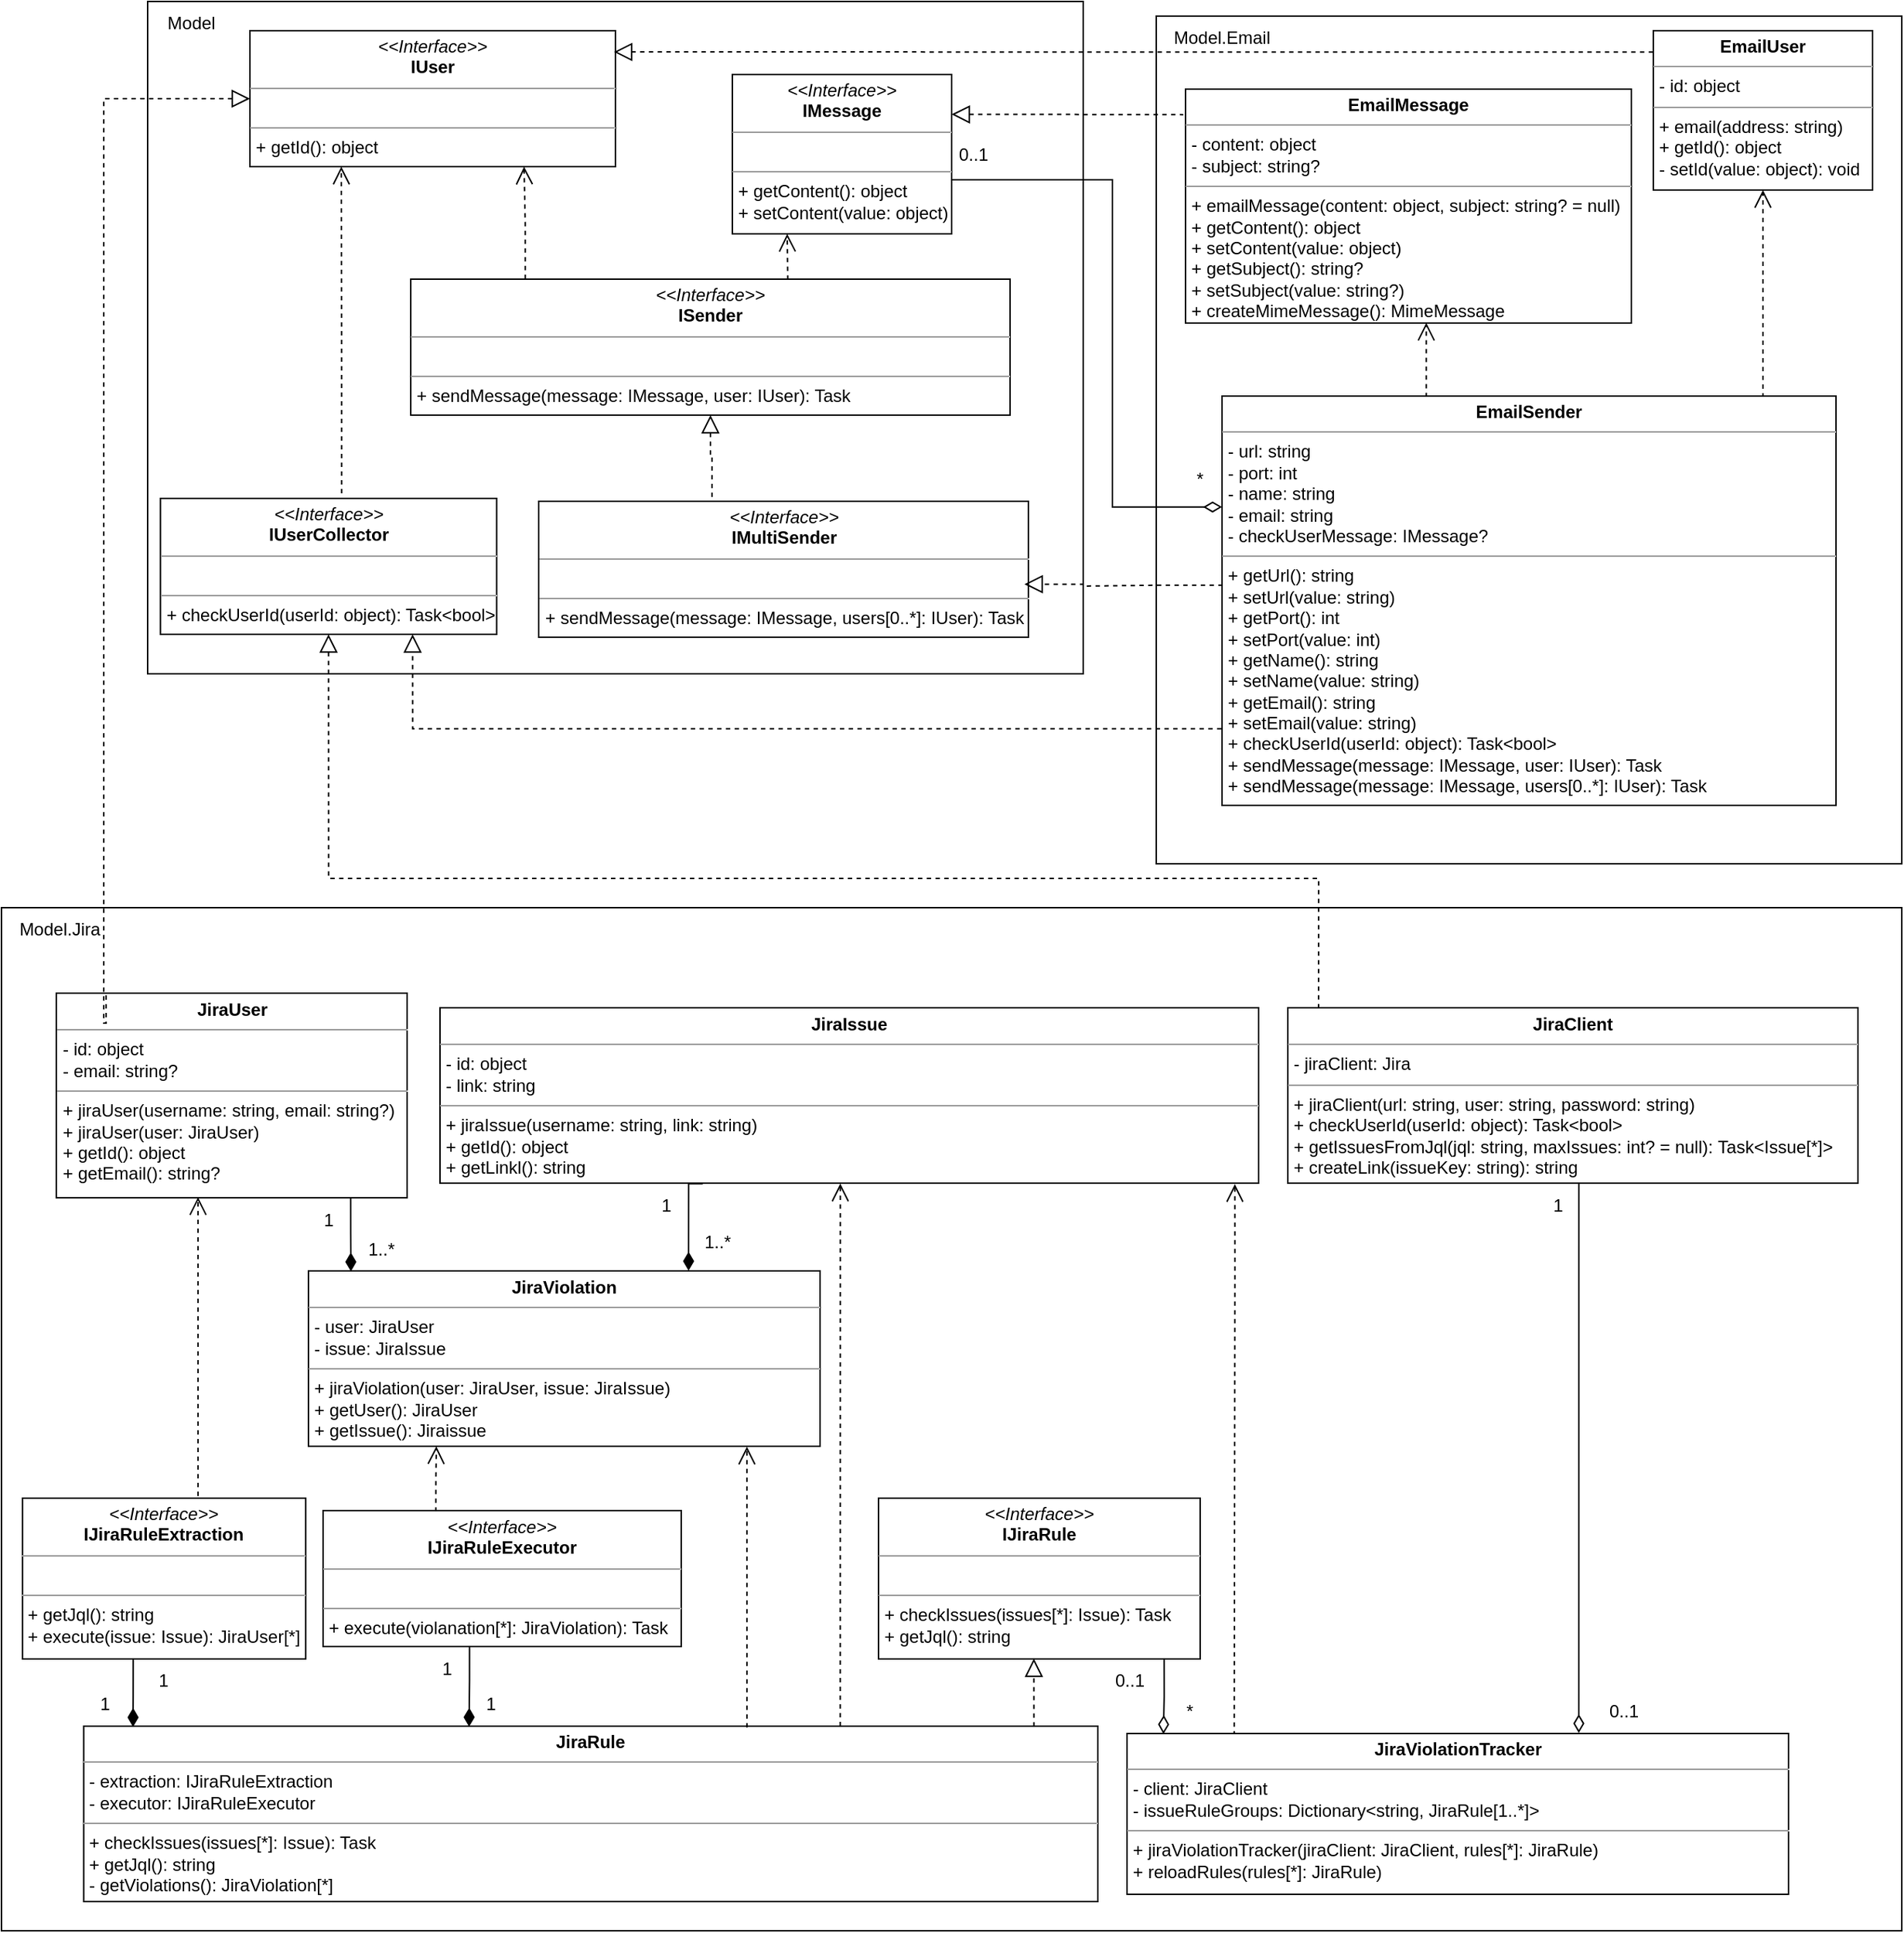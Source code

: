 <mxfile version="24.8.4" pages="2">
  <diagram name="Class" id="PvWQCgipOb04KkR0g_U6">
    <mxGraphModel dx="1975" dy="1097" grid="1" gridSize="10" guides="1" tooltips="1" connect="1" arrows="1" fold="1" page="1" pageScale="1" pageWidth="850" pageHeight="1100" background="none" math="0" shadow="0">
      <root>
        <mxCell id="0" />
        <mxCell id="1" parent="0" />
        <mxCell id="M7qBrIGJbLVV2UQd1HQU-116" value="" style="rounded=0;whiteSpace=wrap;html=1;gradientColor=none;fillStyle=zigzag-line;fillColor=none;" parent="1" vertex="1">
          <mxGeometry x="850" y="20" width="510" height="580" as="geometry" />
        </mxCell>
        <mxCell id="M7qBrIGJbLVV2UQd1HQU-115" value="" style="rounded=0;whiteSpace=wrap;html=1;gradientColor=none;fillStyle=zigzag-line;fillColor=none;" parent="1" vertex="1">
          <mxGeometry x="160" y="10" width="640" height="460" as="geometry" />
        </mxCell>
        <mxCell id="M7qBrIGJbLVV2UQd1HQU-154" value="" style="rounded=0;whiteSpace=wrap;html=1;fillStyle=zigzag-line;fillColor=none;" parent="1" vertex="1">
          <mxGeometry x="60" y="630" width="1300" height="700" as="geometry" />
        </mxCell>
        <mxCell id="5d2195bd80daf111-20" value="&lt;p style=&quot;margin:0px;margin-top:4px;text-align:center;&quot;&gt;&lt;b&gt;EmailMessage&lt;/b&gt;&lt;/p&gt;&lt;hr size=&quot;1&quot;&gt;&lt;p style=&quot;margin:0px;margin-left:4px;&quot;&gt;- content: object&lt;br&gt;- subject: string?&lt;/p&gt;&lt;hr size=&quot;1&quot;&gt;&lt;p style=&quot;margin: 0px 0px 0px 4px;&quot;&gt;+&amp;nbsp;&lt;span style=&quot;background-color: initial; text-align: center;&quot;&gt;emailMessage(&lt;/span&gt;&lt;span style=&quot;background-color: initial;&quot;&gt;content: object, subject:&amp;nbsp;&lt;/span&gt;&lt;span style=&quot;text-align: center; background-color: initial;&quot;&gt;string?&lt;/span&gt;&lt;span style=&quot;background-color: initial;&quot;&gt;&amp;nbsp;= null&lt;/span&gt;&lt;span style=&quot;background-color: initial; text-align: center;&quot;&gt;)&lt;/span&gt;&lt;/p&gt;&lt;p style=&quot;margin: 0px 0px 0px 4px;&quot;&gt;+ getContent(): object&lt;br&gt;&lt;/p&gt;&lt;p style=&quot;margin: 0px 0px 0px 4px;&quot;&gt;+ setContent(value: object)&lt;/p&gt;&lt;p style=&quot;margin: 0px 0px 0px 4px;&quot;&gt;+ getSubject(): string?&lt;br&gt;&lt;/p&gt;&lt;p style=&quot;margin: 0px 0px 0px 4px;&quot;&gt;+ setSubject(value:&amp;nbsp;&lt;span style=&quot;background-color: initial;&quot;&gt;string?&lt;/span&gt;&lt;span style=&quot;background-color: initial;&quot;&gt;)&lt;/span&gt;&lt;/p&gt;&lt;p style=&quot;margin: 0px 0px 0px 4px;&quot;&gt;+ createMimeMessage(): MimeMessage&lt;/p&gt;" style="verticalAlign=top;align=left;overflow=fill;fontSize=12;fontFamily=Helvetica;html=1;rounded=0;shadow=0;comic=0;labelBackgroundColor=none;strokeWidth=1" parent="1" vertex="1">
          <mxGeometry x="870" y="70" width="305" height="160" as="geometry" />
        </mxCell>
        <mxCell id="M7qBrIGJbLVV2UQd1HQU-99" style="edgeStyle=orthogonalEdgeStyle;rounded=0;orthogonalLoop=1;jettySize=auto;html=1;exitX=0.191;exitY=-0.002;exitDx=0;exitDy=0;entryX=0.75;entryY=1;entryDx=0;entryDy=0;endArrow=open;endFill=0;dashed=1;endSize=10;exitPerimeter=0;" parent="1" source="M7qBrIGJbLVV2UQd1HQU-5" target="5d2195bd80daf111-18" edge="1">
          <mxGeometry relative="1" as="geometry" />
        </mxCell>
        <mxCell id="M7qBrIGJbLVV2UQd1HQU-103" style="edgeStyle=orthogonalEdgeStyle;rounded=0;orthogonalLoop=1;jettySize=auto;html=1;exitX=0.629;exitY=0.004;exitDx=0;exitDy=0;entryX=0.25;entryY=1;entryDx=0;entryDy=0;endArrow=open;endFill=0;endSize=10;dashed=1;exitPerimeter=0;" parent="1" source="M7qBrIGJbLVV2UQd1HQU-5" target="M7qBrIGJbLVV2UQd1HQU-3" edge="1">
          <mxGeometry relative="1" as="geometry" />
        </mxCell>
        <mxCell id="M7qBrIGJbLVV2UQd1HQU-5" value="&lt;p style=&quot;margin:0px;margin-top:4px;text-align:center;&quot;&gt;&lt;i&gt;&amp;lt;&amp;lt;Interface&amp;gt;&amp;gt;&lt;/i&gt;&lt;br&gt;&lt;b&gt;ISender&lt;/b&gt;&lt;/p&gt;&lt;hr size=&quot;1&quot;&gt;&lt;p style=&quot;margin:0px;margin-left:4px;&quot;&gt;&lt;br&gt;&lt;/p&gt;&lt;hr size=&quot;1&quot;&gt;&lt;p style=&quot;margin:0px;margin-left:4px;&quot;&gt;+ sendMessage(message:&amp;nbsp;&lt;span style=&quot;background-color: initial;&quot;&gt;IMessage&lt;/span&gt;&lt;span style=&quot;background-color: initial;&quot;&gt;, user:&amp;nbsp;&lt;/span&gt;&lt;span style=&quot;background-color: initial;&quot;&gt;IUser&lt;/span&gt;&lt;span style=&quot;background-color: initial;&quot;&gt;): Task&lt;/span&gt;&lt;/p&gt;" style="verticalAlign=top;align=left;overflow=fill;fontSize=12;fontFamily=Helvetica;html=1;rounded=0;shadow=0;comic=0;labelBackgroundColor=none;strokeWidth=1" parent="1" vertex="1">
          <mxGeometry x="340" y="200" width="410" height="93" as="geometry" />
        </mxCell>
        <mxCell id="M7qBrIGJbLVV2UQd1HQU-106" style="edgeStyle=orthogonalEdgeStyle;rounded=0;orthogonalLoop=1;jettySize=auto;html=1;exitX=1;exitY=0.25;exitDx=0;exitDy=0;entryX=-0.005;entryY=0.109;entryDx=0;entryDy=0;endArrow=none;endFill=0;startArrow=block;startFill=0;dashed=1;endSize=6;startSize=10;entryPerimeter=0;" parent="1" source="M7qBrIGJbLVV2UQd1HQU-3" target="5d2195bd80daf111-20" edge="1">
          <mxGeometry relative="1" as="geometry" />
        </mxCell>
        <mxCell id="M7qBrIGJbLVV2UQd1HQU-117" style="edgeStyle=orthogonalEdgeStyle;rounded=0;orthogonalLoop=1;jettySize=auto;html=1;exitX=1;exitY=0.75;exitDx=0;exitDy=0;entryX=0;entryY=0.271;entryDx=0;entryDy=0;endArrow=diamondThin;endFill=0;endSize=10;entryPerimeter=0;" parent="1" source="M7qBrIGJbLVV2UQd1HQU-3" target="M7qBrIGJbLVV2UQd1HQU-21" edge="1">
          <mxGeometry relative="1" as="geometry">
            <Array as="points">
              <mxPoint x="710" y="132" />
              <mxPoint x="820" y="132" />
              <mxPoint x="820" y="356" />
            </Array>
          </mxGeometry>
        </mxCell>
        <mxCell id="M7qBrIGJbLVV2UQd1HQU-3" value="&lt;p style=&quot;margin:0px;margin-top:4px;text-align:center;&quot;&gt;&lt;i&gt;&amp;lt;&amp;lt;Interface&amp;gt;&amp;gt;&lt;/i&gt;&lt;br&gt;&lt;b&gt;IMessage&lt;/b&gt;&lt;/p&gt;&lt;hr size=&quot;1&quot;&gt;&lt;p style=&quot;margin:0px;margin-left:4px;&quot;&gt;&lt;br&gt;&lt;/p&gt;&lt;hr size=&quot;1&quot;&gt;&lt;p style=&quot;margin:0px;margin-left:4px;&quot;&gt;+ getContent(): object&lt;br&gt;&lt;/p&gt;&lt;p style=&quot;margin:0px;margin-left:4px;&quot;&gt;+ setContent(value:&amp;nbsp;&lt;span style=&quot;background-color: initial;&quot;&gt;object&lt;/span&gt;&lt;span style=&quot;background-color: initial;&quot;&gt;)&lt;/span&gt;&lt;/p&gt;" style="verticalAlign=top;align=left;overflow=fill;fontSize=12;fontFamily=Helvetica;html=1;rounded=0;shadow=0;comic=0;labelBackgroundColor=none;strokeWidth=1" parent="1" vertex="1">
          <mxGeometry x="560" y="60" width="150" height="109" as="geometry" />
        </mxCell>
        <mxCell id="M7qBrIGJbLVV2UQd1HQU-14" style="edgeStyle=orthogonalEdgeStyle;rounded=0;orthogonalLoop=1;jettySize=auto;html=1;exitX=0.354;exitY=0.032;exitDx=0;exitDy=0;entryX=0.5;entryY=1;entryDx=0;entryDy=0;dashed=1;endArrow=block;endFill=0;endSize=10;exitPerimeter=0;" parent="1" source="M7qBrIGJbLVV2UQd1HQU-9" target="M7qBrIGJbLVV2UQd1HQU-5" edge="1">
          <mxGeometry relative="1" as="geometry" />
        </mxCell>
        <mxCell id="M7qBrIGJbLVV2UQd1HQU-9" value="&lt;p style=&quot;margin:0px;margin-top:4px;text-align:center;&quot;&gt;&lt;i&gt;&amp;lt;&amp;lt;Interface&amp;gt;&amp;gt;&lt;/i&gt;&lt;br&gt;&lt;b&gt;IMultiSender&lt;/b&gt;&lt;/p&gt;&lt;hr size=&quot;1&quot;&gt;&lt;p style=&quot;margin:0px;margin-left:4px;&quot;&gt;&lt;br&gt;&lt;/p&gt;&lt;hr size=&quot;1&quot;&gt;&lt;p style=&quot;margin:0px;margin-left:4px;&quot;&gt;+ sendMessage(message:&amp;nbsp;&lt;span style=&quot;background-color: initial;&quot;&gt;IMessage&lt;/span&gt;&lt;span style=&quot;background-color: initial;&quot;&gt;, users&lt;/span&gt;&lt;span style=&quot;background-color: initial;&quot;&gt;[0..*]&lt;/span&gt;&lt;span style=&quot;background-color: initial;&quot;&gt;:&amp;nbsp;&lt;/span&gt;&lt;span style=&quot;background-color: initial;&quot;&gt;IUser&lt;/span&gt;&lt;span style=&quot;background-color: initial;&quot;&gt;): Task&lt;/span&gt;&lt;/p&gt;" style="verticalAlign=top;align=left;overflow=fill;fontSize=12;fontFamily=Helvetica;html=1;rounded=0;shadow=0;comic=0;labelBackgroundColor=none;strokeWidth=1" parent="1" vertex="1">
          <mxGeometry x="427.5" y="352" width="335" height="93" as="geometry" />
        </mxCell>
        <mxCell id="M7qBrIGJbLVV2UQd1HQU-34" style="edgeStyle=orthogonalEdgeStyle;rounded=0;orthogonalLoop=1;jettySize=auto;html=1;exitX=0.001;exitY=0.462;exitDx=0;exitDy=0;entryX=0.992;entryY=0.61;entryDx=0;entryDy=0;endArrow=block;endFill=0;endSize=10;dashed=1;entryPerimeter=0;exitPerimeter=0;" parent="1" source="M7qBrIGJbLVV2UQd1HQU-21" target="M7qBrIGJbLVV2UQd1HQU-9" edge="1">
          <mxGeometry relative="1" as="geometry">
            <Array as="points">
              <mxPoint x="850" y="409" />
              <mxPoint x="800" y="410" />
              <mxPoint x="800" y="409" />
            </Array>
          </mxGeometry>
        </mxCell>
        <mxCell id="M7qBrIGJbLVV2UQd1HQU-112" style="edgeStyle=orthogonalEdgeStyle;rounded=0;orthogonalLoop=1;jettySize=auto;html=1;exitX=0.054;exitY=0.003;exitDx=0;exitDy=0;entryX=0.5;entryY=1;entryDx=0;entryDy=0;endArrow=block;endFill=0;dashed=1;endSize=10;exitPerimeter=0;" parent="1" source="M7qBrIGJbLVV2UQd1HQU-28" target="M7qBrIGJbLVV2UQd1HQU-1" edge="1">
          <mxGeometry relative="1" as="geometry">
            <Array as="points">
              <mxPoint x="962" y="610" />
              <mxPoint x="284" y="610" />
            </Array>
          </mxGeometry>
        </mxCell>
        <mxCell id="M7qBrIGJbLVV2UQd1HQU-143" style="edgeStyle=orthogonalEdgeStyle;rounded=0;orthogonalLoop=1;jettySize=auto;html=1;exitX=0.5;exitY=1;exitDx=0;exitDy=0;entryX=0.683;entryY=-0.003;entryDx=0;entryDy=0;endArrow=diamondThin;endFill=0;endSize=10;entryPerimeter=0;" parent="1" source="M7qBrIGJbLVV2UQd1HQU-28" target="M7qBrIGJbLVV2UQd1HQU-72" edge="1">
          <mxGeometry relative="1" as="geometry">
            <Array as="points">
              <mxPoint x="1139" y="818" />
            </Array>
          </mxGeometry>
        </mxCell>
        <mxCell id="M7qBrIGJbLVV2UQd1HQU-28" value="&lt;p style=&quot;margin:0px;margin-top:4px;text-align:center;&quot;&gt;&lt;b&gt;JiraClient&lt;/b&gt;&lt;/p&gt;&lt;hr size=&quot;1&quot;&gt;&lt;p style=&quot;margin:0px;margin-left:4px;&quot;&gt;- jiraClient: Jira&lt;br&gt;&lt;/p&gt;&lt;hr size=&quot;1&quot;&gt;&lt;p style=&quot;margin: 0px 0px 0px 4px;&quot;&gt;&lt;span style=&quot;background-color: initial;&quot;&gt;+ jiraClient(url: string, user:&amp;nbsp;&lt;/span&gt;&lt;span style=&quot;background-color: initial;&quot;&gt;string&lt;/span&gt;&lt;span style=&quot;background-color: initial;&quot;&gt;, password:&amp;nbsp;&lt;/span&gt;&lt;span style=&quot;background-color: initial;&quot;&gt;string&lt;/span&gt;&lt;span style=&quot;background-color: initial;&quot;&gt;)&lt;/span&gt;&lt;/p&gt;&lt;p style=&quot;margin: 0px 0px 0px 4px;&quot;&gt;+&amp;nbsp;&lt;span style=&quot;background-color: initial;&quot;&gt;checkUserId(userId:&amp;nbsp;&lt;/span&gt;&lt;span style=&quot;background-color: initial;&quot;&gt;object&lt;/span&gt;&lt;span style=&quot;background-color: initial;&quot;&gt;): Task&amp;lt;bool&amp;gt;&lt;/span&gt;&lt;/p&gt;&lt;p style=&quot;margin: 0px 0px 0px 4px;&quot;&gt;&lt;span style=&quot;background-color: initial;&quot;&gt;+&amp;nbsp;&lt;/span&gt;&lt;span style=&quot;background-color: initial;&quot;&gt;getIssuesFromJql(&lt;/span&gt;&lt;span style=&quot;background-color: initial;&quot;&gt;jql:&amp;nbsp;&lt;/span&gt;&lt;span style=&quot;background-color: initial;&quot;&gt;string&lt;/span&gt;&lt;span style=&quot;background-color: initial;&quot;&gt;,&lt;/span&gt;&lt;span style=&quot;background-color: initial;&quot;&gt;&amp;nbsp;maxIssues:&amp;nbsp;&lt;/span&gt;&lt;span style=&quot;background-color: initial;&quot;&gt;int?&lt;/span&gt;&lt;span style=&quot;background-color: initial;&quot;&gt;&amp;nbsp;= null):&amp;nbsp;&lt;/span&gt;&lt;span style=&quot;background-color: initial;&quot;&gt;Task&amp;lt;Issue[*]&amp;gt;&lt;/span&gt;&lt;/p&gt;&lt;p style=&quot;margin: 0px 0px 0px 4px;&quot;&gt;&lt;span style=&quot;background-color: initial;&quot;&gt;+&amp;nbsp;&lt;/span&gt;&lt;span style=&quot;background-color: initial;&quot;&gt;createLink(issueKey:&amp;nbsp;&lt;/span&gt;&lt;span style=&quot;background-color: initial;&quot;&gt;string&lt;/span&gt;&lt;span style=&quot;background-color: initial;&quot;&gt;): string&lt;/span&gt;&lt;/p&gt;" style="verticalAlign=top;align=left;overflow=fill;fontSize=12;fontFamily=Helvetica;html=1;rounded=0;shadow=0;comic=0;labelBackgroundColor=none;strokeWidth=1" parent="1" vertex="1">
          <mxGeometry x="940" y="698.5" width="390" height="120" as="geometry" />
        </mxCell>
        <mxCell id="5d2195bd80daf111-18" value="&lt;p style=&quot;margin:0px;margin-top:4px;text-align:center;&quot;&gt;&lt;i&gt;&amp;lt;&amp;lt;Interface&amp;gt;&amp;gt;&lt;/i&gt;&lt;br&gt;&lt;b&gt;IUser&lt;/b&gt;&lt;/p&gt;&lt;hr size=&quot;1&quot;&gt;&lt;p style=&quot;margin:0px;margin-left:4px;&quot;&gt;&lt;br&gt;&lt;/p&gt;&lt;hr size=&quot;1&quot;&gt;&lt;p style=&quot;margin:0px;margin-left:4px;&quot;&gt;+ getId(): object&lt;br&gt;&lt;/p&gt;" style="verticalAlign=top;align=left;overflow=fill;fontSize=12;fontFamily=Helvetica;html=1;rounded=0;shadow=0;comic=0;labelBackgroundColor=none;strokeWidth=1" parent="1" vertex="1">
          <mxGeometry x="230" y="30" width="250" height="93" as="geometry" />
        </mxCell>
        <mxCell id="M7qBrIGJbLVV2UQd1HQU-125" style="edgeStyle=orthogonalEdgeStyle;rounded=0;orthogonalLoop=1;jettySize=auto;html=1;exitX=0.839;exitY=1.003;exitDx=0;exitDy=0;entryX=0.083;entryY=0.003;entryDx=0;entryDy=0;endArrow=diamondThin;endFill=1;endSize=10;exitPerimeter=0;entryPerimeter=0;" parent="1" source="M7qBrIGJbLVV2UQd1HQU-37" target="M7qBrIGJbLVV2UQd1HQU-40" edge="1">
          <mxGeometry relative="1" as="geometry" />
        </mxCell>
        <mxCell id="M7qBrIGJbLVV2UQd1HQU-37" value="&lt;p style=&quot;margin:0px;margin-top:4px;text-align:center;&quot;&gt;&lt;b&gt;JiraUser&lt;/b&gt;&lt;/p&gt;&lt;hr size=&quot;1&quot;&gt;&lt;p style=&quot;margin:0px;margin-left:4px;&quot;&gt;- id: object&lt;br&gt;&lt;/p&gt;&lt;p style=&quot;margin:0px;margin-left:4px;&quot;&gt;- email: string?&lt;/p&gt;&lt;hr size=&quot;1&quot;&gt;&lt;p style=&quot;margin: 0px 0px 0px 4px;&quot;&gt;&lt;span style=&quot;background-color: initial;&quot;&gt;+ jiraUser(username: string, email: string?&lt;/span&gt;&lt;span style=&quot;background-color: initial;&quot;&gt;)&lt;/span&gt;&lt;/p&gt;&lt;p style=&quot;margin: 0px 0px 0px 4px;&quot;&gt;&lt;span style=&quot;background-color: initial;&quot;&gt;+ jiraUser(user: JiraUser&lt;/span&gt;&lt;span style=&quot;background-color: initial;&quot;&gt;)&lt;/span&gt;&lt;span style=&quot;background-color: initial;&quot;&gt;&lt;br&gt;&lt;/span&gt;&lt;/p&gt;&lt;p style=&quot;margin: 0px 0px 0px 4px;&quot;&gt;+ get&lt;span style=&quot;background-color: initial;&quot;&gt;Id(&lt;/span&gt;&lt;span style=&quot;background-color: initial;&quot;&gt;): object&lt;/span&gt;&lt;span style=&quot;background-color: initial;&quot;&gt;&lt;br&gt;&lt;/span&gt;&lt;/p&gt;&lt;p style=&quot;margin: 0px 0px 0px 4px;&quot;&gt;&lt;span style=&quot;background-color: initial;&quot;&gt;+&amp;nbsp;&lt;/span&gt;&lt;span style=&quot;background-color: initial;&quot;&gt;getEmail(&lt;/span&gt;&lt;span style=&quot;background-color: initial;&quot;&gt;): string?&lt;/span&gt;&lt;/p&gt;" style="verticalAlign=top;align=left;overflow=fill;fontSize=12;fontFamily=Helvetica;html=1;rounded=0;shadow=0;comic=0;labelBackgroundColor=none;strokeWidth=1" parent="1" vertex="1">
          <mxGeometry x="97.51" y="688.5" width="240" height="140" as="geometry" />
        </mxCell>
        <mxCell id="M7qBrIGJbLVV2UQd1HQU-40" value="&lt;p style=&quot;margin:0px;margin-top:4px;text-align:center;&quot;&gt;&lt;b&gt;JiraViolation&lt;/b&gt;&lt;/p&gt;&lt;hr size=&quot;1&quot;&gt;&lt;p style=&quot;margin:0px;margin-left:4px;&quot;&gt;- user: JiraUser&lt;br&gt;&lt;/p&gt;&lt;p style=&quot;margin:0px;margin-left:4px;&quot;&gt;- issue: JiraIssue&lt;/p&gt;&lt;hr size=&quot;1&quot;&gt;&lt;p style=&quot;margin: 0px 0px 0px 4px;&quot;&gt;&lt;span style=&quot;background-color: initial;&quot;&gt;+ jiraViolation(&lt;/span&gt;user: JiraUser&lt;span style=&quot;background-color: initial;&quot;&gt;,&amp;nbsp;&lt;/span&gt;issue: JiraIssue&lt;span style=&quot;background-color: initial;&quot;&gt;)&lt;/span&gt;&lt;/p&gt;&lt;p style=&quot;margin: 0px 0px 0px 4px;&quot;&gt;+ getUser&lt;span style=&quot;background-color: initial;&quot;&gt;(&lt;/span&gt;&lt;span style=&quot;background-color: initial;&quot;&gt;): JiraUser&lt;/span&gt;&lt;/p&gt;&lt;p style=&quot;margin: 0px 0px 0px 4px;&quot;&gt;&lt;span style=&quot;background-color: initial;&quot;&gt;+&amp;nbsp;&lt;/span&gt;&lt;span style=&quot;background-color: initial;&quot;&gt;getIssue(&lt;/span&gt;&lt;span style=&quot;background-color: initial;&quot;&gt;): Jiraissue&lt;/span&gt;&lt;/p&gt;" style="verticalAlign=top;align=left;overflow=fill;fontSize=12;fontFamily=Helvetica;html=1;rounded=0;shadow=0;comic=0;labelBackgroundColor=none;strokeWidth=1" parent="1" vertex="1">
          <mxGeometry x="270" y="878.5" width="350" height="120" as="geometry" />
        </mxCell>
        <mxCell id="M7qBrIGJbLVV2UQd1HQU-130" style="edgeStyle=orthogonalEdgeStyle;rounded=0;orthogonalLoop=1;jettySize=auto;html=1;exitX=0.315;exitY=0.008;exitDx=0;exitDy=0;entryX=0.25;entryY=1;entryDx=0;entryDy=0;endArrow=open;endFill=0;endSize=10;dashed=1;exitPerimeter=0;" parent="1" source="M7qBrIGJbLVV2UQd1HQU-59" target="M7qBrIGJbLVV2UQd1HQU-40" edge="1">
          <mxGeometry relative="1" as="geometry" />
        </mxCell>
        <mxCell id="M7qBrIGJbLVV2UQd1HQU-134" style="edgeStyle=orthogonalEdgeStyle;rounded=0;orthogonalLoop=1;jettySize=auto;html=1;exitX=0.409;exitY=0.998;exitDx=0;exitDy=0;entryX=0.38;entryY=0.003;entryDx=0;entryDy=0;endArrow=diamondThin;endFill=1;endSize=10;exitPerimeter=0;entryPerimeter=0;" parent="1" source="M7qBrIGJbLVV2UQd1HQU-59" target="M7qBrIGJbLVV2UQd1HQU-56" edge="1">
          <mxGeometry relative="1" as="geometry">
            <Array as="points">
              <mxPoint x="380" y="1158" />
              <mxPoint x="380" y="1158" />
            </Array>
          </mxGeometry>
        </mxCell>
        <mxCell id="M7qBrIGJbLVV2UQd1HQU-59" value="&lt;p style=&quot;margin:0px;margin-top:4px;text-align:center;&quot;&gt;&lt;i&gt;&amp;lt;&amp;lt;Interface&amp;gt;&amp;gt;&lt;/i&gt;&lt;br&gt;&lt;b&gt;IJiraRuleExecutor&lt;/b&gt;&lt;/p&gt;&lt;hr size=&quot;1&quot;&gt;&lt;p style=&quot;margin:0px;margin-left:4px;&quot;&gt;&lt;br&gt;&lt;/p&gt;&lt;hr size=&quot;1&quot;&gt;&lt;p style=&quot;margin:0px;margin-left:4px;&quot;&gt;+ execute(violanation&lt;span style=&quot;text-align: center; background-color: initial;&quot;&gt;[*]&lt;/span&gt;&lt;span style=&quot;background-color: initial;&quot;&gt;:&amp;nbsp;&lt;/span&gt;&lt;span style=&quot;background-color: initial; text-align: center;&quot;&gt;JiraViolation&lt;/span&gt;&lt;span style=&quot;background-color: initial;&quot;&gt;): Task&lt;/span&gt;&lt;/p&gt;" style="verticalAlign=top;align=left;overflow=fill;fontSize=12;fontFamily=Helvetica;html=1;rounded=0;shadow=0;comic=0;labelBackgroundColor=none;strokeWidth=1" parent="1" vertex="1">
          <mxGeometry x="280" y="1042.5" width="245" height="93" as="geometry" />
        </mxCell>
        <mxCell id="M7qBrIGJbLVV2UQd1HQU-133" style="edgeStyle=orthogonalEdgeStyle;rounded=0;orthogonalLoop=1;jettySize=auto;html=1;exitX=0.597;exitY=0.001;exitDx=0;exitDy=0;entryX=0.404;entryY=0.997;entryDx=0;entryDy=0;dashed=1;endArrow=open;endFill=0;endSize=10;entryPerimeter=0;exitPerimeter=0;" parent="1" source="M7qBrIGJbLVV2UQd1HQU-60" target="M7qBrIGJbLVV2UQd1HQU-37" edge="1">
          <mxGeometry relative="1" as="geometry">
            <Array as="points">
              <mxPoint x="195" y="1034" />
            </Array>
          </mxGeometry>
        </mxCell>
        <mxCell id="M7qBrIGJbLVV2UQd1HQU-135" style="edgeStyle=orthogonalEdgeStyle;rounded=0;orthogonalLoop=1;jettySize=auto;html=1;exitX=0.391;exitY=0.999;exitDx=0;exitDy=0;entryX=0.049;entryY=0.004;entryDx=0;entryDy=0;endArrow=diamondThin;endFill=1;endSize=10;entryPerimeter=0;exitPerimeter=0;" parent="1" source="M7qBrIGJbLVV2UQd1HQU-60" target="M7qBrIGJbLVV2UQd1HQU-56" edge="1">
          <mxGeometry relative="1" as="geometry">
            <Array as="points">
              <mxPoint x="151" y="1169" />
              <mxPoint x="150" y="1169" />
              <mxPoint x="150" y="1191" />
            </Array>
          </mxGeometry>
        </mxCell>
        <mxCell id="M7qBrIGJbLVV2UQd1HQU-60" value="&lt;p style=&quot;margin:0px;margin-top:4px;text-align:center;&quot;&gt;&lt;i&gt;&amp;lt;&amp;lt;Interface&amp;gt;&amp;gt;&lt;/i&gt;&lt;br&gt;&lt;b&gt;IJiraRule&lt;/b&gt;&lt;span style=&quot;background-color: initial; text-align: left;&quot;&gt;&lt;b&gt;Extraction&lt;/b&gt;&lt;/span&gt;&lt;/p&gt;&lt;hr size=&quot;1&quot;&gt;&lt;p style=&quot;margin:0px;margin-left:4px;&quot;&gt;&lt;br&gt;&lt;/p&gt;&lt;hr size=&quot;1&quot;&gt;&lt;p style=&quot;margin:0px;margin-left:4px;&quot;&gt;+ getJql(): string&lt;br&gt;+ execute(issue:&amp;nbsp;&lt;span style=&quot;text-align: center;&quot;&gt;I&lt;/span&gt;&lt;span style=&quot;text-align: center;&quot;&gt;ssue&lt;/span&gt;&lt;span style=&quot;background-color: initial;&quot;&gt;): JiraUser[*]&lt;/span&gt;&lt;/p&gt;" style="verticalAlign=top;align=left;overflow=fill;fontSize=12;fontFamily=Helvetica;html=1;rounded=0;shadow=0;comic=0;labelBackgroundColor=none;strokeWidth=1" parent="1" vertex="1">
          <mxGeometry x="74.38" y="1034" width="193.75" height="110" as="geometry" />
        </mxCell>
        <mxCell id="M7qBrIGJbLVV2UQd1HQU-72" value="&lt;p style=&quot;margin:0px;margin-top:4px;text-align:center;&quot;&gt;&lt;b&gt;JiraViolationTracker&lt;/b&gt;&lt;br&gt;&lt;/p&gt;&lt;hr size=&quot;1&quot;&gt;&lt;p style=&quot;margin:0px;margin-left:4px;&quot;&gt;&lt;span style=&quot;background-color: initial;&quot;&gt;- client: JiraClient&lt;/span&gt;&lt;br&gt;&lt;/p&gt;&lt;p style=&quot;margin: 0px 0px 0px 4px;&quot;&gt;- issueRuleGroups: Dictionary&amp;lt;string, JiraRule[1..*]&amp;gt;&lt;/p&gt;&lt;hr size=&quot;1&quot;&gt;&lt;p style=&quot;margin: 0px 0px 0px 4px;&quot;&gt;&lt;span style=&quot;background-color: initial;&quot;&gt;+ j&lt;/span&gt;&lt;span style=&quot;text-align: center;&quot;&gt;iraViolationTracker&lt;/span&gt;&lt;span style=&quot;background-color: initial;&quot;&gt;(&lt;/span&gt;&lt;span style=&quot;background-color: initial;&quot;&gt;jiraClient:&amp;nbsp;&lt;/span&gt;&lt;span style=&quot;background-color: initial;&quot;&gt;JiraClient&lt;/span&gt;&lt;span style=&quot;background-color: initial;&quot;&gt;, rules[*]:&amp;nbsp;&lt;/span&gt;&lt;span style=&quot;background-color: initial;&quot;&gt;JiraRule&lt;/span&gt;&lt;span style=&quot;background-color: initial;&quot;&gt;)&lt;/span&gt;&lt;/p&gt;&lt;p style=&quot;margin: 0px 0px 0px 4px;&quot;&gt;+&amp;nbsp;&lt;span style=&quot;background-color: initial;&quot;&gt;reloadRules(rules[*]: JiraRule)&lt;/span&gt;&lt;/p&gt;" style="verticalAlign=top;align=left;overflow=fill;fontSize=12;fontFamily=Helvetica;html=1;rounded=0;shadow=0;comic=0;labelBackgroundColor=none;strokeWidth=1" parent="1" vertex="1">
          <mxGeometry x="830" y="1195" width="452.5" height="110" as="geometry" />
        </mxCell>
        <mxCell id="M7qBrIGJbLVV2UQd1HQU-110" style="edgeStyle=orthogonalEdgeStyle;rounded=0;orthogonalLoop=1;jettySize=auto;html=1;exitX=0.25;exitY=0;exitDx=0;exitDy=0;entryX=0.54;entryY=0.999;entryDx=0;entryDy=0;endArrow=open;endFill=0;dashed=1;endSize=10;entryPerimeter=0;" parent="1" source="M7qBrIGJbLVV2UQd1HQU-21" target="5d2195bd80daf111-20" edge="1">
          <mxGeometry relative="1" as="geometry">
            <Array as="points">
              <mxPoint x="1035" y="326" />
            </Array>
          </mxGeometry>
        </mxCell>
        <mxCell id="M7qBrIGJbLVV2UQd1HQU-111" style="edgeStyle=orthogonalEdgeStyle;rounded=0;orthogonalLoop=1;jettySize=auto;html=1;exitX=0.75;exitY=0;exitDx=0;exitDy=0;entryX=0.5;entryY=1;entryDx=0;entryDy=0;endArrow=open;endFill=0;dashed=1;endSize=10;" parent="1" source="M7qBrIGJbLVV2UQd1HQU-21" target="M7qBrIGJbLVV2UQd1HQU-18" edge="1">
          <mxGeometry relative="1" as="geometry">
            <Array as="points">
              <mxPoint x="1265" y="280" />
            </Array>
          </mxGeometry>
        </mxCell>
        <mxCell id="M7qBrIGJbLVV2UQd1HQU-21" value="&lt;p style=&quot;margin:0px;margin-top:4px;text-align:center;&quot;&gt;&lt;b&gt;EmailSender&lt;/b&gt;&lt;/p&gt;&lt;hr size=&quot;1&quot;&gt;&lt;p style=&quot;margin:0px;margin-left:4px;&quot;&gt;- url: string&lt;br&gt;- port: int&lt;/p&gt;&lt;p style=&quot;margin:0px;margin-left:4px;&quot;&gt;- name: string&lt;/p&gt;&lt;p style=&quot;margin:0px;margin-left:4px;&quot;&gt;- email: string&lt;/p&gt;&lt;p style=&quot;margin:0px;margin-left:4px;&quot;&gt;- checkUserMessage: IMessage?&lt;/p&gt;&lt;hr size=&quot;1&quot;&gt;&lt;p style=&quot;margin: 0px 0px 0px 4px;&quot;&gt;&lt;span style=&quot;background-color: initial;&quot;&gt;+ getUrl(): string&lt;/span&gt;&lt;br&gt;&lt;/p&gt;&lt;p style=&quot;margin: 0px 0px 0px 4px;&quot;&gt;+ setUrl(value: string)&lt;/p&gt;&lt;p style=&quot;margin: 0px 0px 0px 4px;&quot;&gt;+ getPort(): int&lt;br&gt;&lt;/p&gt;&lt;p style=&quot;margin: 0px 0px 0px 4px;&quot;&gt;+ setPort(value: int&lt;span style=&quot;background-color: initial;&quot;&gt;)&lt;/span&gt;&lt;/p&gt;&lt;p style=&quot;margin: 0px 0px 0px 4px;&quot;&gt;&lt;span style=&quot;background-color: initial;&quot;&gt;+ getName(): string&lt;/span&gt;&lt;br&gt;&lt;/p&gt;&lt;p style=&quot;margin: 0px 0px 0px 4px;&quot;&gt;+ setName(value: string)&lt;/p&gt;&lt;p style=&quot;margin: 0px 0px 0px 4px;&quot;&gt;&lt;span style=&quot;background-color: initial;&quot;&gt;+ getEmail(): string&lt;/span&gt;&lt;br&gt;&lt;/p&gt;&lt;p style=&quot;margin: 0px 0px 0px 4px;&quot;&gt;+ setEmail(value: string)&lt;/p&gt;&lt;p style=&quot;margin: 0px 0px 0px 4px;&quot;&gt;+&amp;nbsp;&lt;span style=&quot;background-color: initial;&quot;&gt;checkUserId(userId:&amp;nbsp;&lt;/span&gt;&lt;span style=&quot;background-color: initial;&quot;&gt;object&lt;/span&gt;&lt;span style=&quot;background-color: initial;&quot;&gt;): Task&amp;lt;bool&amp;gt;&lt;/span&gt;&lt;/p&gt;&lt;p style=&quot;margin: 0px 0px 0px 4px;&quot;&gt;+ sendMessage(message:&amp;nbsp;&lt;span style=&quot;background-color: initial;&quot;&gt;IMessage&lt;/span&gt;&lt;span style=&quot;background-color: initial;&quot;&gt;, user:&amp;nbsp;&lt;/span&gt;&lt;span style=&quot;background-color: initial;&quot;&gt;IUser&lt;/span&gt;&lt;span style=&quot;background-color: initial;&quot;&gt;): Task&lt;/span&gt;&lt;br&gt;&lt;/p&gt;&lt;p style=&quot;margin: 0px 0px 0px 4px;&quot;&gt;+ sendMessage(message:&amp;nbsp;&lt;span style=&quot;background-color: initial;&quot;&gt;IMessage&lt;/span&gt;&lt;span style=&quot;background-color: initial;&quot;&gt;, users&lt;/span&gt;&lt;span style=&quot;background-color: initial;&quot;&gt;[0..*]&lt;/span&gt;&lt;span style=&quot;background-color: initial;&quot;&gt;:&amp;nbsp;&lt;/span&gt;&lt;span style=&quot;background-color: initial;&quot;&gt;IUser&lt;/span&gt;&lt;span style=&quot;background-color: initial;&quot;&gt;): Task&lt;/span&gt;&lt;/p&gt;" style="verticalAlign=top;align=left;overflow=fill;fontSize=12;fontFamily=Helvetica;html=1;rounded=0;shadow=0;comic=0;labelBackgroundColor=none;strokeWidth=1" parent="1" vertex="1">
          <mxGeometry x="895" y="280" width="420" height="280" as="geometry" />
        </mxCell>
        <mxCell id="M7qBrIGJbLVV2UQd1HQU-105" style="edgeStyle=orthogonalEdgeStyle;rounded=0;orthogonalLoop=1;jettySize=auto;html=1;exitX=-0.001;exitY=0.134;exitDx=0;exitDy=0;entryX=0.996;entryY=0.156;entryDx=0;entryDy=0;endArrow=block;endFill=0;dashed=1;endSize=10;entryPerimeter=0;exitPerimeter=0;" parent="1" source="M7qBrIGJbLVV2UQd1HQU-18" target="5d2195bd80daf111-18" edge="1">
          <mxGeometry relative="1" as="geometry">
            <Array as="points" />
          </mxGeometry>
        </mxCell>
        <mxCell id="M7qBrIGJbLVV2UQd1HQU-18" value="&lt;p style=&quot;margin:0px;margin-top:4px;text-align:center;&quot;&gt;&lt;b&gt;EmailUser&lt;/b&gt;&lt;/p&gt;&lt;hr size=&quot;1&quot;&gt;&lt;p style=&quot;margin:0px;margin-left:4px;&quot;&gt;- id: object&lt;br&gt;&lt;/p&gt;&lt;hr size=&quot;1&quot;&gt;&lt;p style=&quot;margin: 0px 0px 0px 4px;&quot;&gt;+ email(address:&amp;nbsp;&lt;span style=&quot;background-color: initial;&quot;&gt;string&lt;/span&gt;&lt;span style=&quot;background-color: initial;&quot;&gt;)&lt;/span&gt;&lt;/p&gt;&lt;p style=&quot;margin: 0px 0px 0px 4px;&quot;&gt;+ getId(): object&lt;br&gt;&lt;/p&gt;&lt;p style=&quot;margin: 0px 0px 0px 4px;&quot;&gt;- setId(value:&amp;nbsp;&lt;span style=&quot;background-color: initial;&quot;&gt;object&lt;/span&gt;&lt;span style=&quot;background-color: initial;&quot;&gt;): void&lt;/span&gt;&lt;/p&gt;" style="verticalAlign=top;align=left;overflow=fill;fontSize=12;fontFamily=Helvetica;html=1;rounded=0;shadow=0;comic=0;labelBackgroundColor=none;strokeWidth=1" parent="1" vertex="1">
          <mxGeometry x="1190" y="30" width="150" height="109" as="geometry" />
        </mxCell>
        <mxCell id="M7qBrIGJbLVV2UQd1HQU-124" style="edgeStyle=orthogonalEdgeStyle;rounded=0;orthogonalLoop=1;jettySize=auto;html=1;exitX=0.321;exitY=1.003;exitDx=0;exitDy=0;endArrow=diamondThin;endFill=1;endSize=10;entryX=0.743;entryY=-0.001;entryDx=0;entryDy=0;entryPerimeter=0;exitPerimeter=0;" parent="1" source="M7qBrIGJbLVV2UQd1HQU-39" target="M7qBrIGJbLVV2UQd1HQU-40" edge="1">
          <mxGeometry relative="1" as="geometry">
            <mxPoint x="470" y="868.5" as="targetPoint" />
            <Array as="points">
              <mxPoint x="530" y="819" />
            </Array>
          </mxGeometry>
        </mxCell>
        <mxCell id="M7qBrIGJbLVV2UQd1HQU-148" style="edgeStyle=orthogonalEdgeStyle;rounded=0;orthogonalLoop=1;jettySize=auto;html=1;exitX=0.971;exitY=1.005;exitDx=0;exitDy=0;dashed=1;endArrow=none;endFill=0;startArrow=open;startFill=0;startSize=10;exitPerimeter=0;entryX=0.162;entryY=0.002;entryDx=0;entryDy=0;entryPerimeter=0;" parent="1" source="M7qBrIGJbLVV2UQd1HQU-39" target="M7qBrIGJbLVV2UQd1HQU-72" edge="1">
          <mxGeometry relative="1" as="geometry">
            <mxPoint x="841" y="1350" as="targetPoint" />
            <Array as="points">
              <mxPoint x="904" y="880" />
              <mxPoint x="903" y="880" />
            </Array>
          </mxGeometry>
        </mxCell>
        <mxCell id="M7qBrIGJbLVV2UQd1HQU-39" value="&lt;p style=&quot;margin:0px;margin-top:4px;text-align:center;&quot;&gt;&lt;b&gt;JiraIssue&lt;/b&gt;&lt;/p&gt;&lt;hr size=&quot;1&quot;&gt;&lt;p style=&quot;margin:0px;margin-left:4px;&quot;&gt;- id: object&lt;br&gt;&lt;/p&gt;&lt;p style=&quot;margin:0px;margin-left:4px;&quot;&gt;- link: string&lt;/p&gt;&lt;hr size=&quot;1&quot;&gt;&lt;p style=&quot;margin: 0px 0px 0px 4px;&quot;&gt;&lt;span style=&quot;background-color: initial;&quot;&gt;+ jiraIssue(username: string, link: string&lt;/span&gt;&lt;span style=&quot;background-color: initial;&quot;&gt;)&lt;/span&gt;&lt;/p&gt;&lt;p style=&quot;margin: 0px 0px 0px 4px;&quot;&gt;+ get&lt;span style=&quot;background-color: initial;&quot;&gt;Id(&lt;/span&gt;&lt;span style=&quot;background-color: initial;&quot;&gt;): object&lt;/span&gt;&lt;/p&gt;&lt;p style=&quot;margin: 0px 0px 0px 4px;&quot;&gt;&lt;span style=&quot;background-color: initial;&quot;&gt;+&amp;nbsp;&lt;/span&gt;&lt;span style=&quot;background-color: initial;&quot;&gt;getLinkl(&lt;/span&gt;&lt;span style=&quot;background-color: initial;&quot;&gt;): string&lt;/span&gt;&lt;/p&gt;" style="verticalAlign=top;align=left;overflow=fill;fontSize=12;fontFamily=Helvetica;html=1;rounded=0;shadow=0;comic=0;labelBackgroundColor=none;strokeWidth=1" parent="1" vertex="1">
          <mxGeometry x="360" y="698.5" width="560" height="120" as="geometry" />
        </mxCell>
        <mxCell id="M7qBrIGJbLVV2UQd1HQU-140" style="edgeStyle=orthogonalEdgeStyle;rounded=0;orthogonalLoop=1;jettySize=auto;html=1;exitX=0.888;exitY=1.002;exitDx=0;exitDy=0;endArrow=diamondThin;endFill=0;endSize=10;exitPerimeter=0;entryX=0.055;entryY=0.003;entryDx=0;entryDy=0;entryPerimeter=0;" parent="1" source="GE5FTfMtyfxrGbYJWKmK-1" target="M7qBrIGJbLVV2UQd1HQU-72" edge="1">
          <mxGeometry relative="1" as="geometry">
            <Array as="points" />
            <mxPoint x="730" y="1360" as="targetPoint" />
          </mxGeometry>
        </mxCell>
        <mxCell id="M7qBrIGJbLVV2UQd1HQU-56" value="&lt;p style=&quot;margin:0px;margin-top:4px;text-align:center;&quot;&gt;&lt;b&gt;JiraRule&lt;/b&gt;&lt;/p&gt;&lt;hr size=&quot;1&quot;&gt;&lt;p style=&quot;margin:0px;margin-left:4px;&quot;&gt;- extraction: IJiraRuleExtraction&lt;br&gt;&lt;/p&gt;&lt;p style=&quot;margin:0px;margin-left:4px;&quot;&gt;- executor: IJiraRuleExecutor&lt;/p&gt;&lt;hr size=&quot;1&quot;&gt;&lt;p style=&quot;margin: 0px 0px 0px 4px;&quot;&gt;&lt;span style=&quot;background-color: initial;&quot;&gt;+&amp;nbsp;&lt;/span&gt;&lt;span style=&quot;background-color: initial;&quot;&gt;checkIssues(issues&lt;/span&gt;&lt;span style=&quot;background-color: initial;&quot;&gt;[*]&lt;/span&gt;&lt;span style=&quot;background-color: initial;&quot;&gt;:&amp;nbsp;&lt;/span&gt;&lt;span style=&quot;background-color: initial;&quot;&gt;Issue): Task&lt;/span&gt;&lt;/p&gt;&lt;p style=&quot;margin: 0px 0px 0px 4px;&quot;&gt;+ get&lt;span style=&quot;background-color: initial;&quot;&gt;Jql(): string&lt;/span&gt;&lt;/p&gt;&lt;p style=&quot;margin: 0px 0px 0px 4px;&quot;&gt;&lt;span style=&quot;background-color: initial;&quot;&gt;-&amp;nbsp;&lt;/span&gt;&lt;span style=&quot;background-color: initial;&quot;&gt;getViolations():&amp;nbsp;&lt;/span&gt;&lt;span style=&quot;background-color: initial;&quot;&gt;JiraViolation[*]&lt;/span&gt;&lt;/p&gt;" style="verticalAlign=top;align=left;overflow=fill;fontSize=12;fontFamily=Helvetica;html=1;rounded=0;shadow=0;comic=0;labelBackgroundColor=none;strokeWidth=1" parent="1" vertex="1">
          <mxGeometry x="116.26" y="1190" width="693.74" height="120" as="geometry" />
        </mxCell>
        <mxCell id="M7qBrIGJbLVV2UQd1HQU-97" style="edgeStyle=orthogonalEdgeStyle;rounded=0;orthogonalLoop=1;jettySize=auto;html=1;exitX=0.539;exitY=-0.037;exitDx=0;exitDy=0;entryX=0.25;entryY=1;entryDx=0;entryDy=0;endArrow=open;endFill=0;dashed=1;endSize=10;exitPerimeter=0;" parent="1" source="M7qBrIGJbLVV2UQd1HQU-1" target="5d2195bd80daf111-18" edge="1">
          <mxGeometry relative="1" as="geometry" />
        </mxCell>
        <mxCell id="M7qBrIGJbLVV2UQd1HQU-107" value="" style="edgeStyle=orthogonalEdgeStyle;rounded=0;orthogonalLoop=1;jettySize=auto;html=1;exitX=-0.001;exitY=0.813;exitDx=0;exitDy=0;entryX=0.75;entryY=1;entryDx=0;entryDy=0;endArrow=block;endFill=0;dashed=1;endSize=10;exitPerimeter=0;" parent="1" source="M7qBrIGJbLVV2UQd1HQU-21" target="M7qBrIGJbLVV2UQd1HQU-1" edge="1">
          <mxGeometry relative="1" as="geometry">
            <mxPoint x="934" y="690" as="sourcePoint" />
            <mxPoint x="317" y="433" as="targetPoint" />
            <Array as="points">
              <mxPoint x="341" y="508" />
            </Array>
          </mxGeometry>
        </mxCell>
        <mxCell id="M7qBrIGJbLVV2UQd1HQU-1" value="&lt;p style=&quot;margin:0px;margin-top:4px;text-align:center;&quot;&gt;&lt;i&gt;&amp;lt;&amp;lt;Interface&amp;gt;&amp;gt;&lt;/i&gt;&lt;br&gt;&lt;b&gt;IUserCollector&lt;/b&gt;&lt;/p&gt;&lt;hr size=&quot;1&quot;&gt;&lt;p style=&quot;margin:0px;margin-left:4px;&quot;&gt;&lt;br&gt;&lt;/p&gt;&lt;hr size=&quot;1&quot;&gt;&lt;p style=&quot;margin:0px;margin-left:4px;&quot;&gt;+ checkUserId(userId:&amp;nbsp;&lt;span style=&quot;background-color: initial;&quot;&gt;object&lt;/span&gt;&lt;span style=&quot;background-color: initial;&quot;&gt;): Task&amp;lt;bool&amp;gt;&lt;/span&gt;&lt;/p&gt;" style="verticalAlign=top;align=left;overflow=fill;fontSize=12;fontFamily=Helvetica;html=1;rounded=0;shadow=0;comic=0;labelBackgroundColor=none;strokeWidth=1" parent="1" vertex="1">
          <mxGeometry x="168.75" y="350" width="230" height="93" as="geometry" />
        </mxCell>
        <mxCell id="M7qBrIGJbLVV2UQd1HQU-118" value="*" style="text;html=1;align=center;verticalAlign=middle;whiteSpace=wrap;rounded=0;" parent="1" vertex="1">
          <mxGeometry x="865" y="322" width="30" height="30" as="geometry" />
        </mxCell>
        <mxCell id="M7qBrIGJbLVV2UQd1HQU-119" value="0..1" style="text;html=1;align=center;verticalAlign=middle;whiteSpace=wrap;rounded=0;" parent="1" vertex="1">
          <mxGeometry x="710" y="99.5" width="30" height="30" as="geometry" />
        </mxCell>
        <mxCell id="M7qBrIGJbLVV2UQd1HQU-120" value="Model" style="text;html=1;align=center;verticalAlign=middle;whiteSpace=wrap;rounded=0;" parent="1" vertex="1">
          <mxGeometry x="160" y="10" width="60" height="30" as="geometry" />
        </mxCell>
        <mxCell id="M7qBrIGJbLVV2UQd1HQU-121" value="Model.Email" style="text;html=1;align=center;verticalAlign=middle;whiteSpace=wrap;rounded=0;" parent="1" vertex="1">
          <mxGeometry x="850" y="20" width="90" height="30" as="geometry" />
        </mxCell>
        <mxCell id="M7qBrIGJbLVV2UQd1HQU-127" value="1" style="text;html=1;align=center;verticalAlign=middle;whiteSpace=wrap;rounded=0;" parent="1" vertex="1">
          <mxGeometry x="500" y="818.5" width="30" height="30" as="geometry" />
        </mxCell>
        <mxCell id="M7qBrIGJbLVV2UQd1HQU-128" value="1..*" style="text;html=1;align=center;verticalAlign=middle;whiteSpace=wrap;rounded=0;" parent="1" vertex="1">
          <mxGeometry x="300" y="848.5" width="40" height="30" as="geometry" />
        </mxCell>
        <mxCell id="M7qBrIGJbLVV2UQd1HQU-129" value="1" style="text;html=1;align=center;verticalAlign=middle;whiteSpace=wrap;rounded=0;" parent="1" vertex="1">
          <mxGeometry x="268.75" y="828.5" width="30" height="30" as="geometry" />
        </mxCell>
        <mxCell id="M7qBrIGJbLVV2UQd1HQU-136" value="1" style="text;html=1;align=center;verticalAlign=middle;whiteSpace=wrap;rounded=0;" parent="1" vertex="1">
          <mxGeometry x="350" y="1135.5" width="30" height="30" as="geometry" />
        </mxCell>
        <mxCell id="M7qBrIGJbLVV2UQd1HQU-137" value="1" style="text;html=1;align=center;verticalAlign=middle;whiteSpace=wrap;rounded=0;" parent="1" vertex="1">
          <mxGeometry x="380" y="1160" width="30" height="30" as="geometry" />
        </mxCell>
        <mxCell id="M7qBrIGJbLVV2UQd1HQU-138" value="1" style="text;html=1;align=center;verticalAlign=middle;whiteSpace=wrap;rounded=0;" parent="1" vertex="1">
          <mxGeometry x="116.26" y="1160" width="30" height="30" as="geometry" />
        </mxCell>
        <mxCell id="M7qBrIGJbLVV2UQd1HQU-139" value="1" style="text;html=1;align=center;verticalAlign=middle;whiteSpace=wrap;rounded=0;" parent="1" vertex="1">
          <mxGeometry x="156.25" y="1144" width="30" height="30" as="geometry" />
        </mxCell>
        <mxCell id="M7qBrIGJbLVV2UQd1HQU-141" value="0..1" style="text;html=1;align=center;verticalAlign=middle;whiteSpace=wrap;rounded=0;" parent="1" vertex="1">
          <mxGeometry x="813" y="1144" width="37.5" height="30" as="geometry" />
        </mxCell>
        <mxCell id="M7qBrIGJbLVV2UQd1HQU-142" value="*" style="text;html=1;align=center;verticalAlign=middle;whiteSpace=wrap;rounded=0;" parent="1" vertex="1">
          <mxGeometry x="857.5" y="1165" width="30" height="30" as="geometry" />
        </mxCell>
        <mxCell id="M7qBrIGJbLVV2UQd1HQU-144" value="0..1" style="text;html=1;align=center;verticalAlign=middle;whiteSpace=wrap;rounded=0;" parent="1" vertex="1">
          <mxGeometry x="1150" y="1165" width="40" height="30" as="geometry" />
        </mxCell>
        <mxCell id="M7qBrIGJbLVV2UQd1HQU-145" value="1" style="text;html=1;align=center;verticalAlign=middle;whiteSpace=wrap;rounded=0;" parent="1" vertex="1">
          <mxGeometry x="1110" y="818.5" width="30" height="30" as="geometry" />
        </mxCell>
        <mxCell id="M7qBrIGJbLVV2UQd1HQU-146" value="1..*" style="text;html=1;align=center;verticalAlign=middle;whiteSpace=wrap;rounded=0;" parent="1" vertex="1">
          <mxGeometry x="530" y="843.5" width="40" height="30" as="geometry" />
        </mxCell>
        <mxCell id="M7qBrIGJbLVV2UQd1HQU-155" value="" style="edgeStyle=orthogonalEdgeStyle;rounded=0;orthogonalLoop=1;jettySize=auto;html=1;exitX=0;exitY=0.5;exitDx=0;exitDy=0;startArrow=block;startFill=0;endArrow=none;endFill=0;startSize=10;dashed=1;entryX=0.142;entryY=-0.01;entryDx=0;entryDy=0;entryPerimeter=0;" parent="1" source="5d2195bd80daf111-18" target="M7qBrIGJbLVV2UQd1HQU-37" edge="1">
          <mxGeometry relative="1" as="geometry">
            <mxPoint x="358" y="100" as="sourcePoint" />
            <mxPoint x="170" y="610" as="targetPoint" />
            <Array as="points">
              <mxPoint x="130" y="77" />
              <mxPoint x="130" y="709" />
            </Array>
          </mxGeometry>
        </mxCell>
        <mxCell id="M7qBrIGJbLVV2UQd1HQU-156" value="Model.Jira" style="text;html=1;align=center;verticalAlign=middle;whiteSpace=wrap;rounded=0;" parent="1" vertex="1">
          <mxGeometry x="60" y="630" width="80" height="30" as="geometry" />
        </mxCell>
        <mxCell id="GE5FTfMtyfxrGbYJWKmK-1" value="&lt;p style=&quot;margin: 4px 0px 0px;&quot;&gt;&lt;i&gt;&amp;lt;&amp;lt;Interface&amp;gt;&amp;gt;&lt;/i&gt;&lt;br&gt;&lt;b&gt;IJiraRule&lt;/b&gt;&lt;/p&gt;&lt;hr size=&quot;1&quot;&gt;&lt;p style=&quot;margin:0px;margin-left:4px;&quot;&gt;&lt;br&gt;&lt;/p&gt;&lt;hr size=&quot;1&quot;&gt;&lt;p style=&quot;text-align: left; margin: 0px 0px 0px 4px;&quot;&gt;+ checkIssues(issues&lt;span style=&quot;background-color: initial;&quot;&gt;[*]&lt;/span&gt;&lt;span style=&quot;background-color: initial;&quot;&gt;:&amp;nbsp;&lt;/span&gt;&lt;span style=&quot;background-color: initial;&quot;&gt;Issue): Task&lt;/span&gt;&lt;/p&gt;&lt;p style=&quot;text-align: left; margin: 0px 0px 0px 4px;&quot;&gt;&lt;span style=&quot;background-color: initial;&quot;&gt;+ getJql(): string&lt;/span&gt;&lt;/p&gt;" style="verticalAlign=top;align=center;overflow=fill;fontSize=12;fontFamily=Helvetica;html=1;rounded=0;shadow=0;comic=0;labelBackgroundColor=none;strokeWidth=1" parent="1" vertex="1">
          <mxGeometry x="660" y="1034" width="220" height="110" as="geometry" />
        </mxCell>
        <mxCell id="GE5FTfMtyfxrGbYJWKmK-3" value="" style="edgeStyle=orthogonalEdgeStyle;rounded=0;orthogonalLoop=1;jettySize=auto;html=1;entryX=0.483;entryY=0.998;entryDx=0;entryDy=0;endArrow=block;endFill=0;dashed=1;endSize=10;exitX=0.937;exitY=0.002;exitDx=0;exitDy=0;exitPerimeter=0;entryPerimeter=0;" parent="1" source="M7qBrIGJbLVV2UQd1HQU-56" target="GE5FTfMtyfxrGbYJWKmK-1" edge="1">
          <mxGeometry relative="1" as="geometry">
            <mxPoint x="1184" y="1314.5" as="sourcePoint" />
            <mxPoint x="320" y="1121.5" as="targetPoint" />
            <Array as="points" />
          </mxGeometry>
        </mxCell>
        <mxCell id="GE5FTfMtyfxrGbYJWKmK-4" style="edgeStyle=orthogonalEdgeStyle;rounded=0;orthogonalLoop=1;jettySize=auto;html=1;exitX=0.654;exitY=0.007;exitDx=0;exitDy=0;entryX=0.857;entryY=1.002;entryDx=0;entryDy=0;endArrow=open;endFill=0;endSize=10;dashed=1;exitPerimeter=0;entryPerimeter=0;" parent="1" source="M7qBrIGJbLVV2UQd1HQU-56" target="M7qBrIGJbLVV2UQd1HQU-40" edge="1">
          <mxGeometry relative="1" as="geometry">
            <mxPoint x="524" y="1039.5" as="sourcePoint" />
            <mxPoint x="524" y="998.5" as="targetPoint" />
            <Array as="points" />
          </mxGeometry>
        </mxCell>
        <mxCell id="GE5FTfMtyfxrGbYJWKmK-5" style="edgeStyle=orthogonalEdgeStyle;rounded=0;orthogonalLoop=1;jettySize=auto;html=1;dashed=1;endArrow=none;endFill=0;startArrow=open;startFill=0;startSize=10;exitX=0.489;exitY=1.002;exitDx=0;exitDy=0;exitPerimeter=0;entryX=0.746;entryY=-0.004;entryDx=0;entryDy=0;entryPerimeter=0;" parent="1" source="M7qBrIGJbLVV2UQd1HQU-39" target="M7qBrIGJbLVV2UQd1HQU-56" edge="1">
          <mxGeometry relative="1" as="geometry">
            <mxPoint x="650" y="1190" as="targetPoint" />
            <Array as="points" />
            <mxPoint x="720" y="819" as="sourcePoint" />
          </mxGeometry>
        </mxCell>
      </root>
    </mxGraphModel>
  </diagram>
  <diagram name="Sequence" id="Qm-CW7lG2u2PiqAjeXhO">
    <mxGraphModel dx="1050" dy="597" grid="1" gridSize="10" guides="1" tooltips="1" connect="1" arrows="1" fold="1" page="1" pageScale="1" pageWidth="850" pageHeight="1100" math="0" shadow="0">
      <root>
        <mxCell id="0" />
        <mxCell id="1" parent="0" />
        <mxCell id="gVNF3NikwQE1ZalJSSpd-6" value="&lt;div&gt;JiraRuleExtration&lt;/div&gt;" style="shape=umlLifeline;perimeter=lifelinePerimeter;whiteSpace=wrap;html=1;container=1;collapsible=0;recursiveResize=0;outlineConnect=0;rounded=1;shadow=0;comic=0;labelBackgroundColor=none;strokeWidth=1;fontFamily=Verdana;fontSize=12;align=center;" parent="1" vertex="1">
          <mxGeometry x="450" y="20" width="120" height="540" as="geometry" />
        </mxCell>
        <mxCell id="DYRL_JZSQu2P8z3fibKQ-9" value="" style="html=1;points=[];perimeter=orthogonalPerimeter;rounded=0;shadow=0;comic=0;labelBackgroundColor=none;strokeWidth=1;fontFamily=Verdana;fontSize=12;align=center;fillColor=default;" parent="gVNF3NikwQE1ZalJSSpd-6" vertex="1">
          <mxGeometry x="55" y="300" width="10" height="60" as="geometry" />
        </mxCell>
        <mxCell id="gVNF3NikwQE1ZalJSSpd-1" value="JiraClient" style="shape=umlLifeline;perimeter=lifelinePerimeter;whiteSpace=wrap;html=1;container=0;collapsible=0;recursiveResize=0;outlineConnect=0;rounded=1;shadow=0;comic=0;labelBackgroundColor=none;strokeWidth=1;fontFamily=Verdana;fontSize=12;align=center;" parent="1" vertex="1">
          <mxGeometry x="200" y="20" width="100" height="540" as="geometry" />
        </mxCell>
        <mxCell id="gVNF3NikwQE1ZalJSSpd-3" value="JiraServer" style="shape=umlLifeline;perimeter=lifelinePerimeter;whiteSpace=wrap;html=1;container=0;collapsible=0;recursiveResize=0;outlineConnect=0;rounded=1;shadow=0;comic=0;labelBackgroundColor=none;strokeWidth=1;fontFamily=Verdana;fontSize=12;align=center;" parent="1" vertex="1">
          <mxGeometry x="340" y="20" width="100" height="540" as="geometry" />
        </mxCell>
        <mxCell id="gVNF3NikwQE1ZalJSSpd-7" value="JiraRuleExecutor" style="shape=umlLifeline;perimeter=lifelinePerimeter;whiteSpace=wrap;html=1;container=1;collapsible=0;recursiveResize=0;outlineConnect=0;rounded=1;shadow=0;comic=0;labelBackgroundColor=none;strokeWidth=1;fontFamily=Verdana;fontSize=12;align=center;" parent="1" vertex="1">
          <mxGeometry x="580" y="20" width="140" height="540" as="geometry" />
        </mxCell>
        <mxCell id="DYRL_JZSQu2P8z3fibKQ-20" value="" style="html=1;points=[];perimeter=orthogonalPerimeter;rounded=0;shadow=0;comic=0;labelBackgroundColor=none;strokeWidth=1;fontFamily=Verdana;fontSize=12;align=center;fillColor=default;" parent="gVNF3NikwQE1ZalJSSpd-7" vertex="1">
          <mxGeometry x="65" y="420" width="10" height="60" as="geometry" />
        </mxCell>
        <mxCell id="gVNF3NikwQE1ZalJSSpd-9" value="JiraViolationTracker" style="shape=umlLifeline;perimeter=lifelinePerimeter;whiteSpace=wrap;html=1;container=0;collapsible=0;recursiveResize=0;outlineConnect=0;rounded=1;shadow=0;comic=0;labelBackgroundColor=none;strokeWidth=1;fontFamily=Verdana;fontSize=12;align=center;movable=1;resizable=1;rotatable=1;deletable=1;editable=1;locked=0;connectable=1;" parent="1" vertex="1">
          <mxGeometry x="10" y="20" width="140" height="540" as="geometry" />
        </mxCell>
        <mxCell id="gVNF3NikwQE1ZalJSSpd-10" value="" style="html=1;points=[];perimeter=orthogonalPerimeter;rounded=0;shadow=0;comic=0;labelBackgroundColor=none;strokeWidth=1;fontFamily=Verdana;fontSize=12;align=center;" parent="1" vertex="1">
          <mxGeometry x="75" y="160" width="10" height="280" as="geometry" />
        </mxCell>
        <mxCell id="DYRL_JZSQu2P8z3fibKQ-1" value="Получить issues из JQL" style="html=1;verticalAlign=bottom;endArrow=block;entryX=0;entryY=0.002;labelBackgroundColor=none;fontFamily=Verdana;fontSize=12;edgeStyle=elbowEdgeStyle;elbow=vertical;entryDx=0;entryDy=0;entryPerimeter=0;exitX=0.964;exitY=0.037;exitDx=0;exitDy=0;exitPerimeter=0;" parent="1" source="gVNF3NikwQE1ZalJSSpd-10" target="gVNF3NikwQE1ZalJSSpd-2" edge="1">
          <mxGeometry x="-0.057" relative="1" as="geometry">
            <mxPoint x="90" y="170" as="sourcePoint" />
            <mxPoint x="215" y="170" as="targetPoint" />
            <Array as="points">
              <mxPoint x="170" y="170" />
            </Array>
            <mxPoint as="offset" />
          </mxGeometry>
        </mxCell>
        <mxCell id="DYRL_JZSQu2P8z3fibKQ-4" value="Issues" style="html=1;verticalAlign=bottom;endArrow=open;dashed=1;endSize=8;labelBackgroundColor=none;fontFamily=Verdana;fontSize=12;edgeStyle=elbowEdgeStyle;elbow=vertical;exitX=0.004;exitY=1.001;exitDx=0;exitDy=0;exitPerimeter=0;entryX=1.003;entryY=0.357;entryDx=0;entryDy=0;entryPerimeter=0;" parent="1" source="gVNF3NikwQE1ZalJSSpd-2" target="gVNF3NikwQE1ZalJSSpd-10" edge="1">
          <mxGeometry relative="1" as="geometry">
            <mxPoint x="90" y="260" as="targetPoint" />
            <Array as="points">
              <mxPoint x="160" y="260" />
              <mxPoint x="190" y="260" />
            </Array>
            <mxPoint x="215" y="260" as="sourcePoint" />
          </mxGeometry>
        </mxCell>
        <mxCell id="DYRL_JZSQu2P8z3fibKQ-2" value="Отправить запрос" style="html=1;verticalAlign=bottom;endArrow=block;labelBackgroundColor=none;fontFamily=Verdana;fontSize=12;edgeStyle=elbowEdgeStyle;elbow=vertical;exitX=1.005;exitY=0.113;exitDx=0;exitDy=0;exitPerimeter=0;entryX=-0.004;entryY=0.001;entryDx=0;entryDy=0;entryPerimeter=0;" parent="1" source="gVNF3NikwQE1ZalJSSpd-2" target="gVNF3NikwQE1ZalJSSpd-4" edge="1">
          <mxGeometry relative="1" as="geometry">
            <mxPoint x="250" y="180" as="sourcePoint" />
            <Array as="points" />
            <mxPoint x="385" y="180" as="targetPoint" />
          </mxGeometry>
        </mxCell>
        <mxCell id="DYRL_JZSQu2P8z3fibKQ-3" value="Ответ сервера" style="html=1;verticalAlign=bottom;endArrow=open;dashed=1;endSize=8;labelBackgroundColor=none;fontFamily=Verdana;fontSize=12;edgeStyle=elbowEdgeStyle;elbow=horizontal;exitX=-0.003;exitY=1.001;exitDx=0;exitDy=0;exitPerimeter=0;entryX=1.003;entryY=0.776;entryDx=0;entryDy=0;entryPerimeter=0;" parent="1" source="gVNF3NikwQE1ZalJSSpd-4" target="gVNF3NikwQE1ZalJSSpd-2" edge="1">
          <mxGeometry relative="1" as="geometry">
            <mxPoint x="265" y="240" as="targetPoint" />
            <Array as="points">
              <mxPoint x="340" y="240" />
              <mxPoint x="370" y="240" />
            </Array>
            <mxPoint x="395" y="240" as="sourcePoint" />
          </mxGeometry>
        </mxCell>
        <mxCell id="gVNF3NikwQE1ZalJSSpd-2" value="" style="html=1;points=[];perimeter=orthogonalPerimeter;rounded=0;shadow=0;comic=0;labelBackgroundColor=none;strokeWidth=1;fontFamily=Verdana;fontSize=12;align=center;" parent="1" vertex="1">
          <mxGeometry x="245" y="170" width="10" height="90" as="geometry" />
        </mxCell>
        <mxCell id="gVNF3NikwQE1ZalJSSpd-4" value="" style="html=1;points=[];perimeter=orthogonalPerimeter;rounded=0;shadow=0;comic=0;labelBackgroundColor=none;strokeWidth=1;fontFamily=Verdana;fontSize=12;align=center;" parent="1" vertex="1">
          <mxGeometry x="385" y="180" width="10" height="60" as="geometry" />
        </mxCell>
        <mxCell id="DYRL_JZSQu2P8z3fibKQ-17" value="Получить нарушителей (violators) из issue" style="html=1;verticalAlign=bottom;endArrow=block;labelBackgroundColor=none;fontFamily=Verdana;fontSize=12;edgeStyle=elbowEdgeStyle;elbow=vertical;" parent="1" edge="1">
          <mxGeometry relative="1" as="geometry">
            <mxPoint x="85" y="320" as="sourcePoint" />
            <mxPoint x="505" y="320" as="targetPoint" />
            <Array as="points">
              <mxPoint x="300" y="320" />
            </Array>
          </mxGeometry>
        </mxCell>
        <mxCell id="DYRL_JZSQu2P8z3fibKQ-31" value="Нарушители (violators)" style="html=1;verticalAlign=bottom;endArrow=open;dashed=1;endSize=8;labelBackgroundColor=none;fontFamily=Verdana;fontSize=12;edgeStyle=elbowEdgeStyle;elbow=vertical;exitX=-0.007;exitY=0.997;exitDx=0;exitDy=0;exitPerimeter=0;" parent="1" edge="1">
          <mxGeometry relative="1" as="geometry">
            <mxPoint x="85" y="380" as="targetPoint" />
            <Array as="points">
              <mxPoint x="410" y="380" />
              <mxPoint x="440" y="380" />
            </Array>
            <mxPoint x="499.93" y="379.82" as="sourcePoint" />
          </mxGeometry>
        </mxCell>
        <mxCell id="DYRL_JZSQu2P8z3fibKQ-32" value="Произведения действий над нарушениями (violations)" style="html=1;verticalAlign=bottom;endArrow=open;labelBackgroundColor=none;fontFamily=Verdana;fontSize=12;edgeStyle=elbowEdgeStyle;elbow=vertical;endFill=0;entryX=0.003;entryY=0.001;entryDx=0;entryDy=0;entryPerimeter=0;" parent="1" target="DYRL_JZSQu2P8z3fibKQ-20" edge="1">
          <mxGeometry relative="1" as="geometry">
            <mxPoint x="84.996" y="440" as="sourcePoint" />
            <mxPoint x="650" y="440" as="targetPoint" />
            <Array as="points" />
            <mxPoint as="offset" />
          </mxGeometry>
        </mxCell>
        <mxCell id="DYRL_JZSQu2P8z3fibKQ-35" value="" style="rounded=0;whiteSpace=wrap;html=1;fillColor=none;" parent="1" vertex="1">
          <mxGeometry y="120" width="690" height="420" as="geometry" />
        </mxCell>
        <mxCell id="DYRL_JZSQu2P8z3fibKQ-36" value="loop" style="rounded=0;whiteSpace=wrap;html=1;" parent="1" vertex="1">
          <mxGeometry y="120" width="50" height="30" as="geometry" />
        </mxCell>
        <mxCell id="DYRL_JZSQu2P8z3fibKQ-38" value="Итерация группы правил (rules) по JQL" style="text;html=1;align=center;verticalAlign=middle;whiteSpace=wrap;rounded=0;fontStyle=1" parent="1" vertex="1">
          <mxGeometry x="50" y="120" width="250" height="30" as="geometry" />
        </mxCell>
        <mxCell id="DYRL_JZSQu2P8z3fibKQ-44" value="" style="group" parent="1" vertex="1" connectable="0">
          <mxGeometry x="10" y="270" width="680" height="380" as="geometry" />
        </mxCell>
        <mxCell id="DYRL_JZSQu2P8z3fibKQ-40" value="" style="rounded=0;whiteSpace=wrap;html=1;fillColor=none;" parent="DYRL_JZSQu2P8z3fibKQ-44" vertex="1">
          <mxGeometry width="670" height="260" as="geometry" />
        </mxCell>
        <mxCell id="DYRL_JZSQu2P8z3fibKQ-42" value="Итерация правил (rules) из группы" style="text;html=1;align=center;verticalAlign=middle;whiteSpace=wrap;rounded=0;fontStyle=1" parent="DYRL_JZSQu2P8z3fibKQ-44" vertex="1">
          <mxGeometry x="80" width="210" height="30" as="geometry" />
        </mxCell>
        <mxCell id="DYRL_JZSQu2P8z3fibKQ-41" value="loop" style="rounded=0;whiteSpace=wrap;html=1;" parent="DYRL_JZSQu2P8z3fibKQ-44" vertex="1">
          <mxGeometry width="50" height="30" as="geometry" />
        </mxCell>
        <mxCell id="DYRL_JZSQu2P8z3fibKQ-45" value="" style="group" parent="DYRL_JZSQu2P8z3fibKQ-44" vertex="1" connectable="0">
          <mxGeometry x="10" y="120" width="670" height="260" as="geometry" />
        </mxCell>
        <mxCell id="DYRL_JZSQu2P8z3fibKQ-46" value="" style="rounded=0;whiteSpace=wrap;html=1;fillColor=none;" parent="DYRL_JZSQu2P8z3fibKQ-45" vertex="1">
          <mxGeometry width="650" height="130" as="geometry" />
        </mxCell>
        <mxCell id="DYRL_JZSQu2P8z3fibKQ-47" value="Итерация нарушений (violations)" style="text;html=1;align=center;verticalAlign=middle;whiteSpace=wrap;rounded=0;fontStyle=1" parent="DYRL_JZSQu2P8z3fibKQ-45" vertex="1">
          <mxGeometry x="70" width="200" height="30" as="geometry" />
        </mxCell>
        <mxCell id="DYRL_JZSQu2P8z3fibKQ-48" value="loop" style="rounded=0;whiteSpace=wrap;html=1;" parent="DYRL_JZSQu2P8z3fibKQ-45" vertex="1">
          <mxGeometry width="50" height="30" as="geometry" />
        </mxCell>
      </root>
    </mxGraphModel>
  </diagram>
</mxfile>

